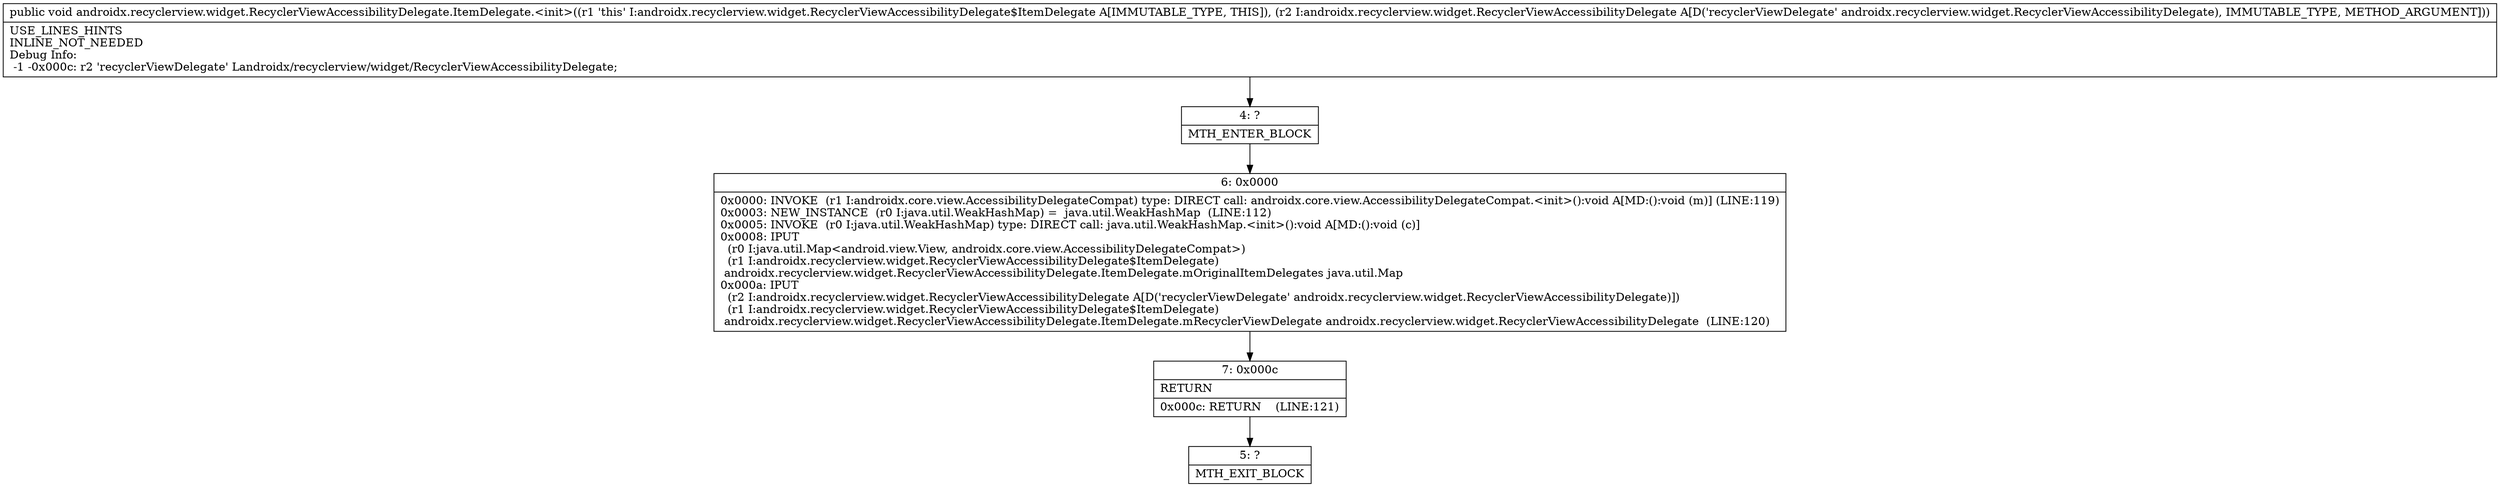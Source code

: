digraph "CFG forandroidx.recyclerview.widget.RecyclerViewAccessibilityDelegate.ItemDelegate.\<init\>(Landroidx\/recyclerview\/widget\/RecyclerViewAccessibilityDelegate;)V" {
Node_4 [shape=record,label="{4\:\ ?|MTH_ENTER_BLOCK\l}"];
Node_6 [shape=record,label="{6\:\ 0x0000|0x0000: INVOKE  (r1 I:androidx.core.view.AccessibilityDelegateCompat) type: DIRECT call: androidx.core.view.AccessibilityDelegateCompat.\<init\>():void A[MD:():void (m)] (LINE:119)\l0x0003: NEW_INSTANCE  (r0 I:java.util.WeakHashMap) =  java.util.WeakHashMap  (LINE:112)\l0x0005: INVOKE  (r0 I:java.util.WeakHashMap) type: DIRECT call: java.util.WeakHashMap.\<init\>():void A[MD:():void (c)]\l0x0008: IPUT  \l  (r0 I:java.util.Map\<android.view.View, androidx.core.view.AccessibilityDelegateCompat\>)\l  (r1 I:androidx.recyclerview.widget.RecyclerViewAccessibilityDelegate$ItemDelegate)\l androidx.recyclerview.widget.RecyclerViewAccessibilityDelegate.ItemDelegate.mOriginalItemDelegates java.util.Map \l0x000a: IPUT  \l  (r2 I:androidx.recyclerview.widget.RecyclerViewAccessibilityDelegate A[D('recyclerViewDelegate' androidx.recyclerview.widget.RecyclerViewAccessibilityDelegate)])\l  (r1 I:androidx.recyclerview.widget.RecyclerViewAccessibilityDelegate$ItemDelegate)\l androidx.recyclerview.widget.RecyclerViewAccessibilityDelegate.ItemDelegate.mRecyclerViewDelegate androidx.recyclerview.widget.RecyclerViewAccessibilityDelegate  (LINE:120)\l}"];
Node_7 [shape=record,label="{7\:\ 0x000c|RETURN\l|0x000c: RETURN    (LINE:121)\l}"];
Node_5 [shape=record,label="{5\:\ ?|MTH_EXIT_BLOCK\l}"];
MethodNode[shape=record,label="{public void androidx.recyclerview.widget.RecyclerViewAccessibilityDelegate.ItemDelegate.\<init\>((r1 'this' I:androidx.recyclerview.widget.RecyclerViewAccessibilityDelegate$ItemDelegate A[IMMUTABLE_TYPE, THIS]), (r2 I:androidx.recyclerview.widget.RecyclerViewAccessibilityDelegate A[D('recyclerViewDelegate' androidx.recyclerview.widget.RecyclerViewAccessibilityDelegate), IMMUTABLE_TYPE, METHOD_ARGUMENT]))  | USE_LINES_HINTS\lINLINE_NOT_NEEDED\lDebug Info:\l  \-1 \-0x000c: r2 'recyclerViewDelegate' Landroidx\/recyclerview\/widget\/RecyclerViewAccessibilityDelegate;\l}"];
MethodNode -> Node_4;Node_4 -> Node_6;
Node_6 -> Node_7;
Node_7 -> Node_5;
}

